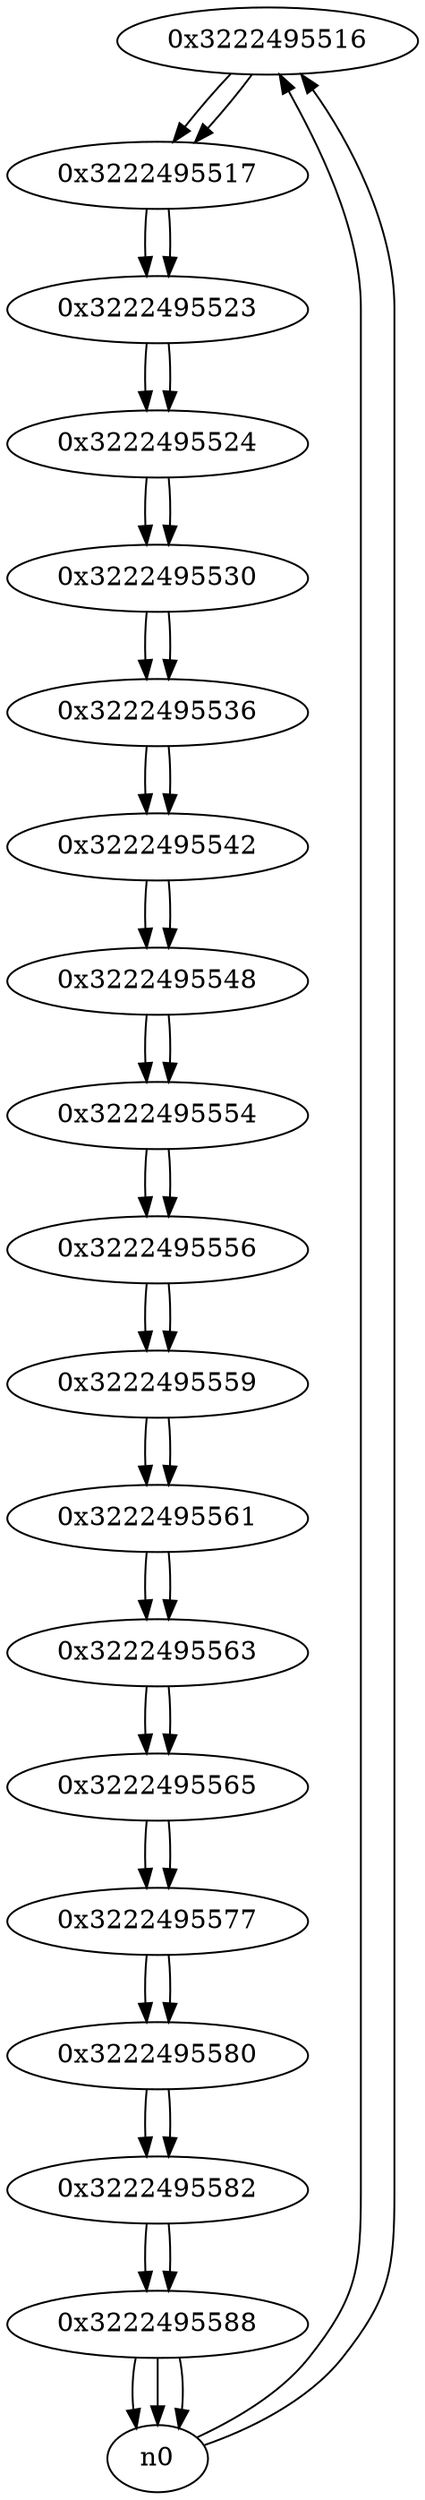 digraph G{
/* nodes */
  n1 [label="0x3222495516"]
  n2 [label="0x3222495517"]
  n3 [label="0x3222495523"]
  n4 [label="0x3222495524"]
  n5 [label="0x3222495530"]
  n6 [label="0x3222495536"]
  n7 [label="0x3222495542"]
  n8 [label="0x3222495548"]
  n9 [label="0x3222495554"]
  n10 [label="0x3222495556"]
  n11 [label="0x3222495559"]
  n12 [label="0x3222495561"]
  n13 [label="0x3222495563"]
  n14 [label="0x3222495565"]
  n15 [label="0x3222495577"]
  n16 [label="0x3222495580"]
  n17 [label="0x3222495582"]
  n18 [label="0x3222495588"]
/* edges */
n1 -> n2;
n0 -> n1;
n0 -> n1;
n2 -> n3;
n1 -> n2;
n3 -> n4;
n2 -> n3;
n4 -> n5;
n3 -> n4;
n5 -> n6;
n4 -> n5;
n6 -> n7;
n5 -> n6;
n7 -> n8;
n6 -> n7;
n8 -> n9;
n7 -> n8;
n9 -> n10;
n8 -> n9;
n10 -> n11;
n9 -> n10;
n11 -> n12;
n10 -> n11;
n12 -> n13;
n11 -> n12;
n13 -> n14;
n12 -> n13;
n14 -> n15;
n13 -> n14;
n15 -> n16;
n14 -> n15;
n16 -> n17;
n15 -> n16;
n17 -> n18;
n16 -> n17;
n18 -> n0;
n18 -> n0;
n18 -> n0;
n17 -> n18;
}
